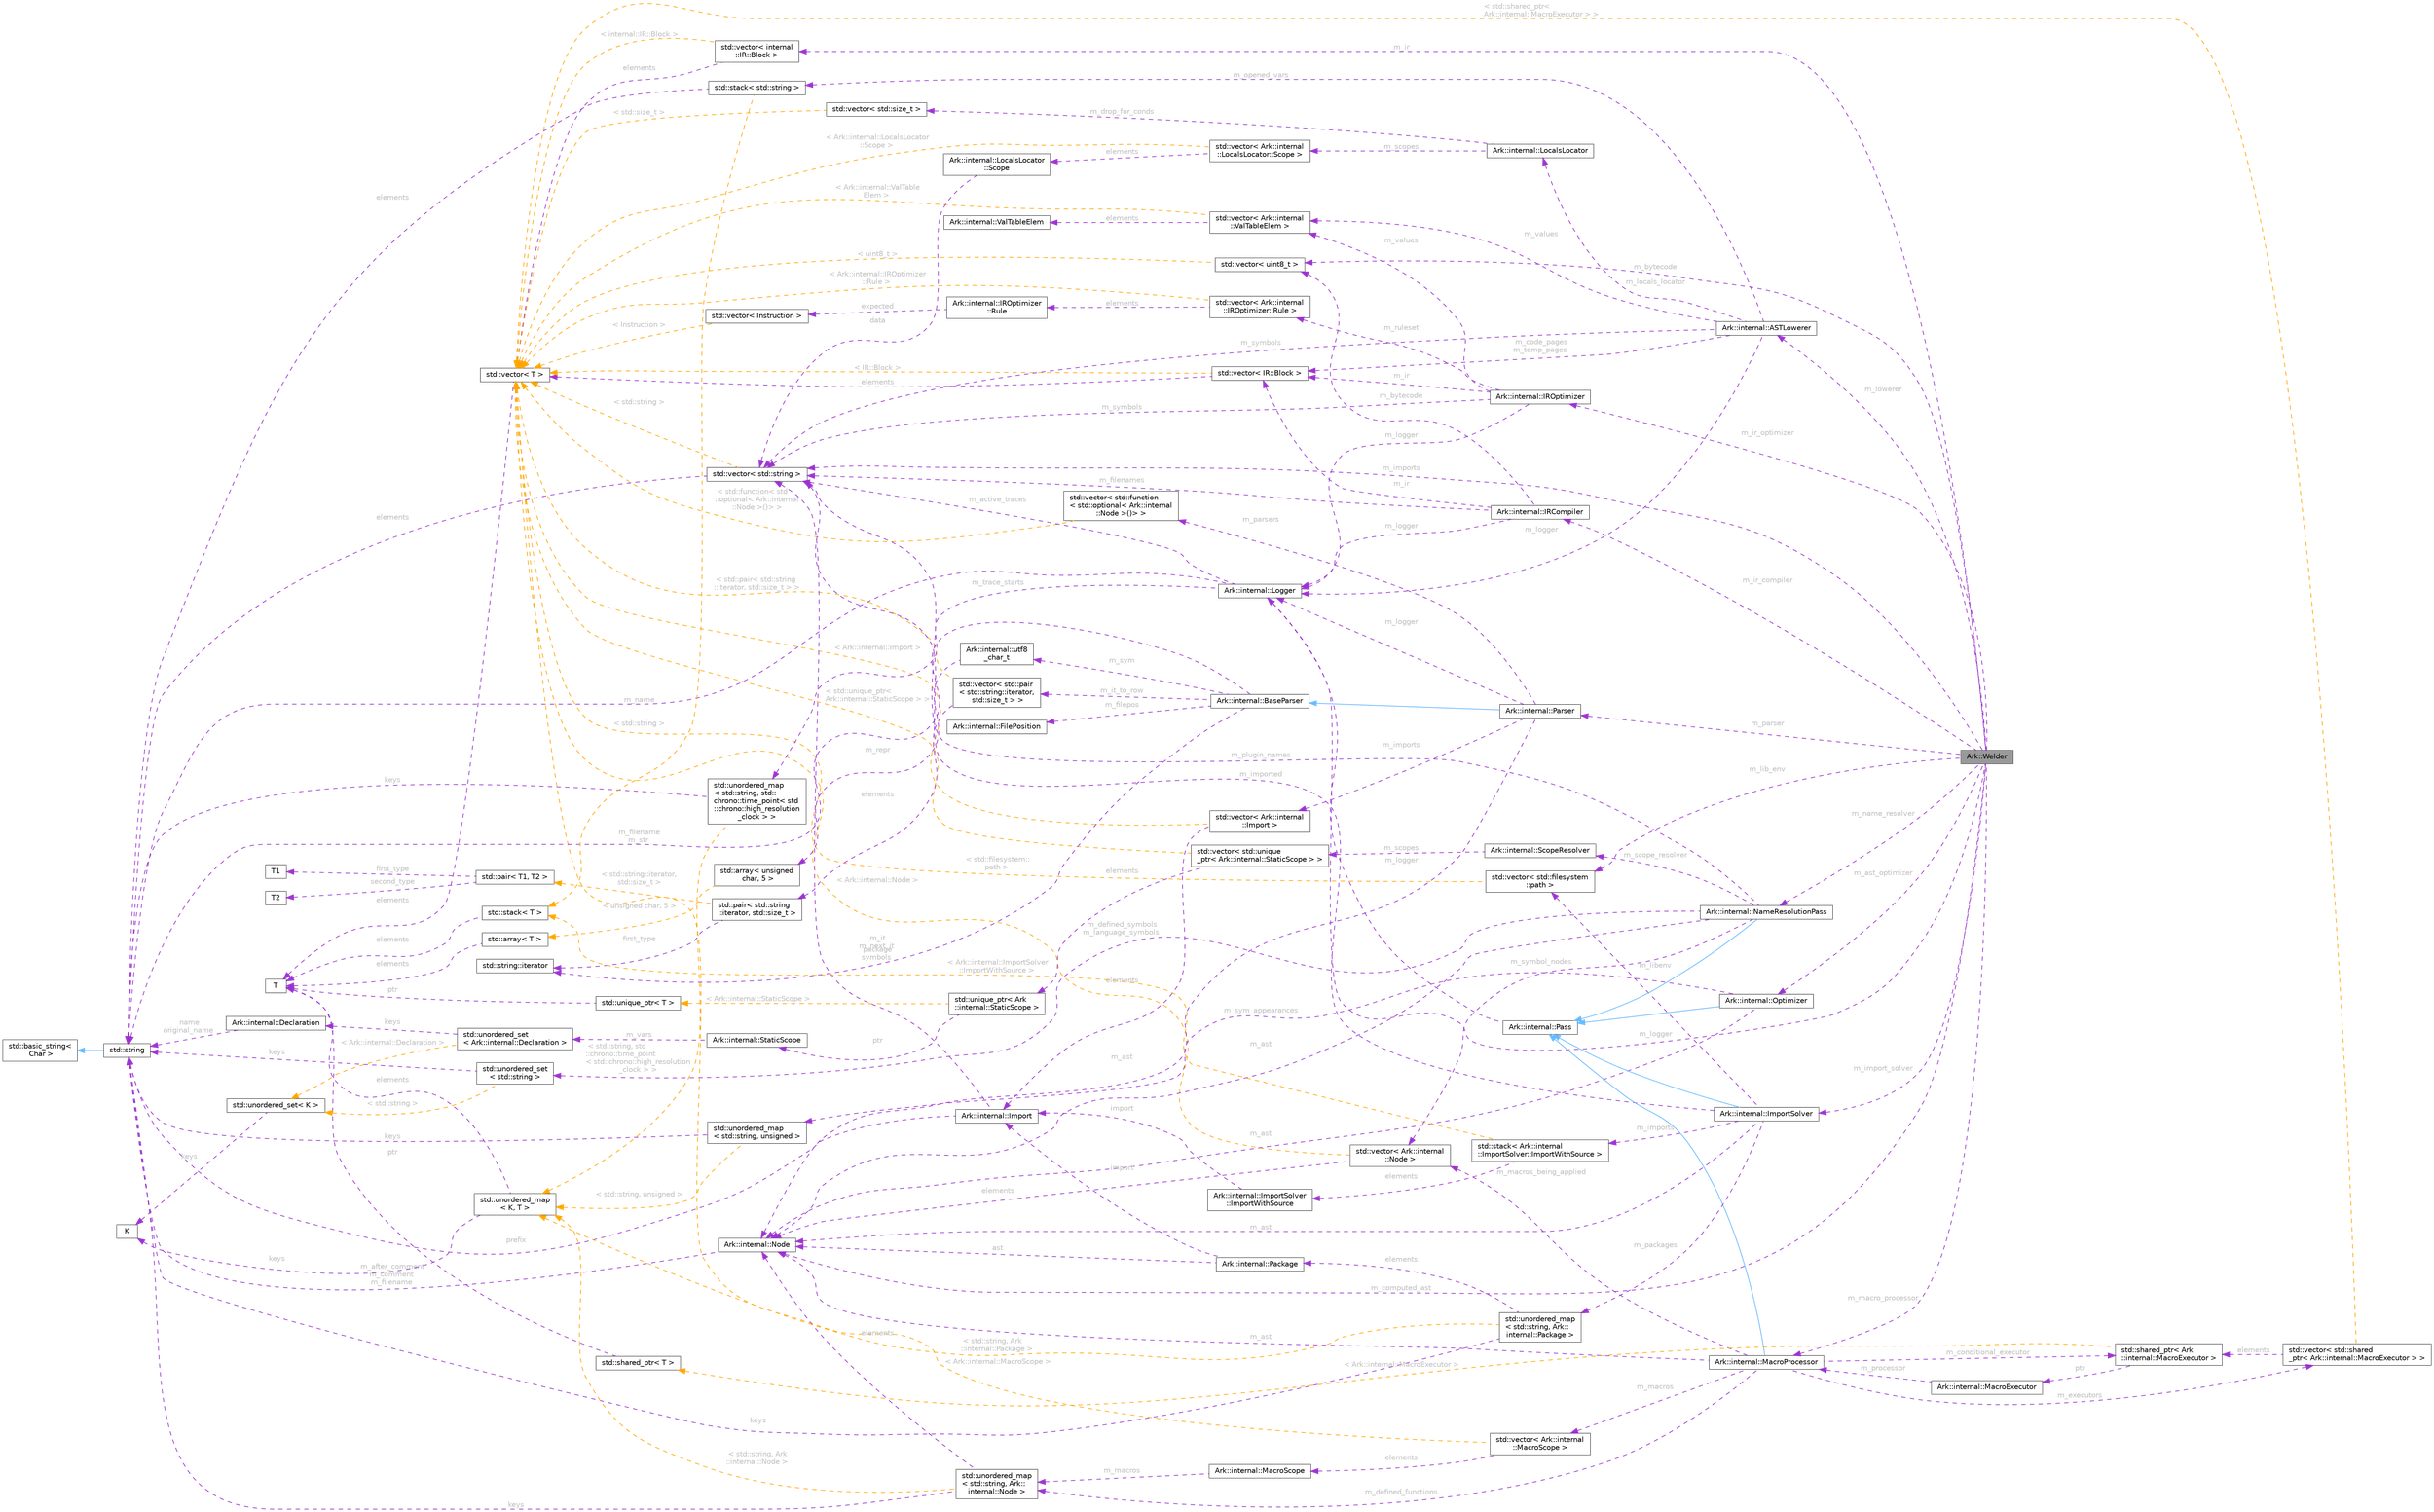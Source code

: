 digraph "Ark::Welder"
{
 // INTERACTIVE_SVG=YES
 // LATEX_PDF_SIZE
  bgcolor="transparent";
  edge [fontname=Helvetica,fontsize=10,labelfontname=Helvetica,labelfontsize=10];
  node [fontname=Helvetica,fontsize=10,shape=box,height=0.2,width=0.4];
  rankdir="LR";
  Node1 [id="Node000001",label="Ark::Welder",height=0.2,width=0.4,color="gray40", fillcolor="grey60", style="filled", fontcolor="black",tooltip="The welder joins all the compiler passes."];
  Node2 -> Node1 [id="edge1_Node000001_Node000002",dir="back",color="darkorchid3",style="dashed",tooltip=" ",label=" m_lib_env",fontcolor="grey" ];
  Node2 [id="Node000002",label="std::vector\< std::filesystem\l::path \>",height=0.2,width=0.4,color="gray40", fillcolor="white", style="filled",tooltip=" "];
  Node3 -> Node2 [id="edge2_Node000002_Node000003",dir="back",color="orange",style="dashed",tooltip=" ",label=" \< std::filesystem::\lpath \>",fontcolor="grey" ];
  Node3 [id="Node000003",label="std::vector\< T \>",height=0.2,width=0.4,color="gray40", fillcolor="white", style="filled",tooltip=" "];
  Node4 -> Node3 [id="edge3_Node000003_Node000004",dir="back",color="darkorchid3",style="dashed",tooltip=" ",label=" elements",fontcolor="grey" ];
  Node4 [id="Node000004",label="T",height=0.2,width=0.4,color="gray40", fillcolor="white", style="filled",tooltip=" "];
  Node5 -> Node1 [id="edge4_Node000001_Node000005",dir="back",color="darkorchid3",style="dashed",tooltip=" ",label=" m_imports",fontcolor="grey" ];
  Node5 [id="Node000005",label="std::vector\< std::string \>",height=0.2,width=0.4,color="gray40", fillcolor="white", style="filled",tooltip=" "];
  Node6 -> Node5 [id="edge5_Node000005_Node000006",dir="back",color="darkorchid3",style="dashed",tooltip=" ",label=" elements",fontcolor="grey" ];
  Node6 [id="Node000006",label="std::string",height=0.2,width=0.4,color="gray40", fillcolor="white", style="filled",tooltip=" "];
  Node7 -> Node6 [id="edge6_Node000006_Node000007",dir="back",color="steelblue1",style="solid",tooltip=" "];
  Node7 [id="Node000007",label="std::basic_string\<\l Char \>",height=0.2,width=0.4,color="gray40", fillcolor="white", style="filled",tooltip=" "];
  Node3 -> Node5 [id="edge7_Node000005_Node000003",dir="back",color="orange",style="dashed",tooltip=" ",label=" \< std::string \>",fontcolor="grey" ];
  Node8 -> Node1 [id="edge8_Node000001_Node000008",dir="back",color="darkorchid3",style="dashed",tooltip=" ",label=" m_ir",fontcolor="grey" ];
  Node8 [id="Node000008",label="std::vector\< internal\l::IR::Block \>",height=0.2,width=0.4,color="gray40", fillcolor="white", style="filled",tooltip=" "];
  Node3 -> Node8 [id="edge9_Node000008_Node000003",dir="back",color="darkorchid3",style="dashed",tooltip=" ",label=" elements",fontcolor="grey" ];
  Node3 -> Node8 [id="edge10_Node000008_Node000003",dir="back",color="orange",style="dashed",tooltip=" ",label=" \< internal::IR::Block \>",fontcolor="grey" ];
  Node9 -> Node1 [id="edge11_Node000001_Node000009",dir="back",color="darkorchid3",style="dashed",tooltip=" ",label=" m_bytecode",fontcolor="grey" ];
  Node9 [id="Node000009",label="std::vector\< uint8_t \>",height=0.2,width=0.4,color="gray40", fillcolor="white", style="filled",tooltip=" "];
  Node3 -> Node9 [id="edge12_Node000009_Node000003",dir="back",color="orange",style="dashed",tooltip=" ",label=" \< uint8_t \>",fontcolor="grey" ];
  Node10 -> Node1 [id="edge13_Node000001_Node000010",dir="back",color="darkorchid3",style="dashed",tooltip=" ",label=" m_computed_ast",fontcolor="grey" ];
  Node10 [id="Node000010",label="Ark::internal::Node",height=0.2,width=0.4,color="gray40", fillcolor="white", style="filled",URL="$dc/d9e/classArk_1_1internal_1_1Node.html",tooltip="A node of an Abstract Syntax Tree for ArkScript."];
  Node6 -> Node10 [id="edge14_Node000010_Node000006",dir="back",color="darkorchid3",style="dashed",tooltip=" ",label=" m_after_comment\nm_comment\nm_filename",fontcolor="grey" ];
  Node11 -> Node1 [id="edge15_Node000001_Node000011",dir="back",color="darkorchid3",style="dashed",tooltip=" ",label=" m_parser",fontcolor="grey" ];
  Node11 [id="Node000011",label="Ark::internal::Parser",height=0.2,width=0.4,color="gray40", fillcolor="white", style="filled",URL="$d9/d0c/classArk_1_1internal_1_1Parser.html",tooltip=" "];
  Node12 -> Node11 [id="edge16_Node000011_Node000012",dir="back",color="steelblue1",style="solid",tooltip=" "];
  Node12 [id="Node000012",label="Ark::internal::BaseParser",height=0.2,width=0.4,color="gray40", fillcolor="white", style="filled",URL="$d8/d00/classArk_1_1internal_1_1BaseParser.html",tooltip=" "];
  Node6 -> Node12 [id="edge17_Node000012_Node000006",dir="back",color="darkorchid3",style="dashed",tooltip=" ",label=" m_filename\nm_str",fontcolor="grey" ];
  Node13 -> Node12 [id="edge18_Node000012_Node000013",dir="back",color="darkorchid3",style="dashed",tooltip=" ",label=" m_it_to_row",fontcolor="grey" ];
  Node13 [id="Node000013",label="std::vector\< std::pair\l\< std::string::iterator,\l std::size_t \> \>",height=0.2,width=0.4,color="gray40", fillcolor="white", style="filled",tooltip=" "];
  Node14 -> Node13 [id="edge19_Node000013_Node000014",dir="back",color="darkorchid3",style="dashed",tooltip=" ",label=" elements",fontcolor="grey" ];
  Node14 [id="Node000014",label="std::pair\< std::string\l::iterator, std::size_t \>",height=0.2,width=0.4,color="gray40", fillcolor="white", style="filled",tooltip=" "];
  Node15 -> Node14 [id="edge20_Node000014_Node000015",dir="back",color="darkorchid3",style="dashed",tooltip=" ",label=" first_type",fontcolor="grey" ];
  Node15 [id="Node000015",label="std::string::iterator",height=0.2,width=0.4,color="gray40", fillcolor="white", style="filled",tooltip=" "];
  Node16 -> Node14 [id="edge21_Node000014_Node000016",dir="back",color="orange",style="dashed",tooltip=" ",label=" \< std::string::iterator,\l std::size_t \>",fontcolor="grey" ];
  Node16 [id="Node000016",label="std::pair\< T1, T2 \>",height=0.2,width=0.4,color="gray40", fillcolor="white", style="filled",tooltip=" "];
  Node17 -> Node16 [id="edge22_Node000016_Node000017",dir="back",color="darkorchid3",style="dashed",tooltip=" ",label=" first_type",fontcolor="grey" ];
  Node17 [id="Node000017",label="T1",height=0.2,width=0.4,color="gray40", fillcolor="white", style="filled",tooltip=" "];
  Node18 -> Node16 [id="edge23_Node000016_Node000018",dir="back",color="darkorchid3",style="dashed",tooltip=" ",label=" second_type",fontcolor="grey" ];
  Node18 [id="Node000018",label="T2",height=0.2,width=0.4,color="gray40", fillcolor="white", style="filled",tooltip=" "];
  Node3 -> Node13 [id="edge24_Node000013_Node000003",dir="back",color="orange",style="dashed",tooltip=" ",label=" \< std::pair\< std::string\l::iterator, std::size_t \> \>",fontcolor="grey" ];
  Node15 -> Node12 [id="edge25_Node000012_Node000015",dir="back",color="darkorchid3",style="dashed",tooltip=" ",label=" m_it\nm_next_it",fontcolor="grey" ];
  Node19 -> Node12 [id="edge26_Node000012_Node000019",dir="back",color="darkorchid3",style="dashed",tooltip=" ",label=" m_sym",fontcolor="grey" ];
  Node19 [id="Node000019",label="Ark::internal::utf8\l_char_t",height=0.2,width=0.4,color="gray40", fillcolor="white", style="filled",URL="$df/d83/classArk_1_1internal_1_1utf8__char__t.html",tooltip=" "];
  Node20 -> Node19 [id="edge27_Node000019_Node000020",dir="back",color="darkorchid3",style="dashed",tooltip=" ",label=" m_repr",fontcolor="grey" ];
  Node20 [id="Node000020",label="std::array\< unsigned\l char, 5 \>",height=0.2,width=0.4,color="gray40", fillcolor="white", style="filled",tooltip=" "];
  Node21 -> Node20 [id="edge28_Node000020_Node000021",dir="back",color="orange",style="dashed",tooltip=" ",label=" \< unsigned char, 5 \>",fontcolor="grey" ];
  Node21 [id="Node000021",label="std::array\< T \>",height=0.2,width=0.4,color="gray40", fillcolor="white", style="filled",tooltip=" "];
  Node4 -> Node21 [id="edge29_Node000021_Node000004",dir="back",color="darkorchid3",style="dashed",tooltip=" ",label=" elements",fontcolor="grey" ];
  Node22 -> Node12 [id="edge30_Node000012_Node000022",dir="back",color="darkorchid3",style="dashed",tooltip=" ",label=" m_filepos",fontcolor="grey" ];
  Node22 [id="Node000022",label="Ark::internal::FilePosition",height=0.2,width=0.4,color="gray40", fillcolor="white", style="filled",URL="$dd/d0e/structArk_1_1internal_1_1FilePosition.html",tooltip="Describe a position in a given file ; handled by the BaseParser."];
  Node23 -> Node11 [id="edge31_Node000011_Node000023",dir="back",color="darkorchid3",style="dashed",tooltip=" ",label=" m_logger",fontcolor="grey" ];
  Node23 [id="Node000023",label="Ark::internal::Logger",height=0.2,width=0.4,color="gray40", fillcolor="white", style="filled",URL="$d6/d2f/classArk_1_1internal_1_1Logger.html",tooltip=" "];
  Node6 -> Node23 [id="edge32_Node000023_Node000006",dir="back",color="darkorchid3",style="dashed",tooltip=" ",label=" m_name",fontcolor="grey" ];
  Node24 -> Node23 [id="edge33_Node000023_Node000024",dir="back",color="darkorchid3",style="dashed",tooltip=" ",label=" m_trace_starts",fontcolor="grey" ];
  Node24 [id="Node000024",label="std::unordered_map\l\< std::string, std::\lchrono::time_point\< std\l::chrono::high_resolution\l_clock \> \>",height=0.2,width=0.4,color="gray40", fillcolor="white", style="filled",tooltip=" "];
  Node6 -> Node24 [id="edge34_Node000024_Node000006",dir="back",color="darkorchid3",style="dashed",tooltip=" ",label=" keys",fontcolor="grey" ];
  Node25 -> Node24 [id="edge35_Node000024_Node000025",dir="back",color="orange",style="dashed",tooltip=" ",label=" \< std::string, std\l::chrono::time_point\l\< std::chrono::high_resolution\l_clock \> \>",fontcolor="grey" ];
  Node25 [id="Node000025",label="std::unordered_map\l\< K, T \>",height=0.2,width=0.4,color="gray40", fillcolor="white", style="filled",tooltip=" "];
  Node26 -> Node25 [id="edge36_Node000025_Node000026",dir="back",color="darkorchid3",style="dashed",tooltip=" ",label=" keys",fontcolor="grey" ];
  Node26 [id="Node000026",label="K",height=0.2,width=0.4,color="gray40", fillcolor="white", style="filled",tooltip=" "];
  Node4 -> Node25 [id="edge37_Node000025_Node000004",dir="back",color="darkorchid3",style="dashed",tooltip=" ",label=" elements",fontcolor="grey" ];
  Node5 -> Node23 [id="edge38_Node000023_Node000005",dir="back",color="darkorchid3",style="dashed",tooltip=" ",label=" m_active_traces",fontcolor="grey" ];
  Node10 -> Node11 [id="edge39_Node000011_Node000010",dir="back",color="darkorchid3",style="dashed",tooltip=" ",label=" m_ast",fontcolor="grey" ];
  Node27 -> Node11 [id="edge40_Node000011_Node000027",dir="back",color="darkorchid3",style="dashed",tooltip=" ",label=" m_imports",fontcolor="grey" ];
  Node27 [id="Node000027",label="std::vector\< Ark::internal\l::Import \>",height=0.2,width=0.4,color="gray40", fillcolor="white", style="filled",tooltip=" "];
  Node28 -> Node27 [id="edge41_Node000027_Node000028",dir="back",color="darkorchid3",style="dashed",tooltip=" ",label=" elements",fontcolor="grey" ];
  Node28 [id="Node000028",label="Ark::internal::Import",height=0.2,width=0.4,color="gray40", fillcolor="white", style="filled",URL="$da/d03/structArk_1_1internal_1_1Import.html",tooltip=" "];
  Node6 -> Node28 [id="edge42_Node000028_Node000006",dir="back",color="darkorchid3",style="dashed",tooltip=" ",label=" prefix",fontcolor="grey" ];
  Node5 -> Node28 [id="edge43_Node000028_Node000005",dir="back",color="darkorchid3",style="dashed",tooltip=" ",label=" package\nsymbols",fontcolor="grey" ];
  Node3 -> Node27 [id="edge44_Node000027_Node000003",dir="back",color="orange",style="dashed",tooltip=" ",label=" \< Ark::internal::Import \>",fontcolor="grey" ];
  Node29 -> Node11 [id="edge45_Node000011_Node000029",dir="back",color="darkorchid3",style="dashed",tooltip=" ",label=" m_parsers",fontcolor="grey" ];
  Node29 [id="Node000029",label="std::vector\< std::function\l\< std::optional\< Ark::internal\l::Node \>()\> \>",height=0.2,width=0.4,color="gray40", fillcolor="white", style="filled",tooltip=" "];
  Node3 -> Node29 [id="edge46_Node000029_Node000003",dir="back",color="orange",style="dashed",tooltip=" ",label=" \< std::function\< std\l::optional\< Ark::internal\l::Node \>()\> \>",fontcolor="grey" ];
  Node30 -> Node1 [id="edge47_Node000001_Node000030",dir="back",color="darkorchid3",style="dashed",tooltip=" ",label=" m_import_solver",fontcolor="grey" ];
  Node30 [id="Node000030",label="Ark::internal::ImportSolver",height=0.2,width=0.4,color="gray40", fillcolor="white", style="filled",URL="$d2/d90/classArk_1_1internal_1_1ImportSolver.html",tooltip=" "];
  Node31 -> Node30 [id="edge48_Node000030_Node000031",dir="back",color="steelblue1",style="solid",tooltip=" "];
  Node31 [id="Node000031",label="Ark::internal::Pass",height=0.2,width=0.4,color="gray40", fillcolor="white", style="filled",URL="$da/d7b/classArk_1_1internal_1_1Pass.html",tooltip="An interface to describe compiler passes."];
  Node23 -> Node31 [id="edge49_Node000031_Node000023",dir="back",color="darkorchid3",style="dashed",tooltip=" ",label=" m_logger",fontcolor="grey" ];
  Node2 -> Node30 [id="edge50_Node000030_Node000002",dir="back",color="darkorchid3",style="dashed",tooltip=" ",label=" m_libenv",fontcolor="grey" ];
  Node10 -> Node30 [id="edge51_Node000030_Node000010",dir="back",color="darkorchid3",style="dashed",tooltip=" ",label=" m_ast",fontcolor="grey" ];
  Node32 -> Node30 [id="edge52_Node000030_Node000032",dir="back",color="darkorchid3",style="dashed",tooltip=" ",label=" m_imports",fontcolor="grey" ];
  Node32 [id="Node000032",label="std::stack\< Ark::internal\l::ImportSolver::ImportWithSource \>",height=0.2,width=0.4,color="gray40", fillcolor="white", style="filled",tooltip=" "];
  Node33 -> Node32 [id="edge53_Node000032_Node000033",dir="back",color="darkorchid3",style="dashed",tooltip=" ",label=" elements",fontcolor="grey" ];
  Node33 [id="Node000033",label="Ark::internal::ImportSolver\l::ImportWithSource",height=0.2,width=0.4,color="gray40", fillcolor="white", style="filled",URL="$d8/dbc/structArk_1_1internal_1_1ImportSolver_1_1ImportWithSource.html",tooltip=" "];
  Node28 -> Node33 [id="edge54_Node000033_Node000028",dir="back",color="darkorchid3",style="dashed",tooltip=" ",label=" import",fontcolor="grey" ];
  Node34 -> Node32 [id="edge55_Node000032_Node000034",dir="back",color="orange",style="dashed",tooltip=" ",label=" \< Ark::internal::ImportSolver\l::ImportWithSource \>",fontcolor="grey" ];
  Node34 [id="Node000034",label="std::stack\< T \>",height=0.2,width=0.4,color="gray40", fillcolor="white", style="filled",tooltip=" "];
  Node4 -> Node34 [id="edge56_Node000034_Node000004",dir="back",color="darkorchid3",style="dashed",tooltip=" ",label=" elements",fontcolor="grey" ];
  Node35 -> Node30 [id="edge57_Node000030_Node000035",dir="back",color="darkorchid3",style="dashed",tooltip=" ",label=" m_packages",fontcolor="grey" ];
  Node35 [id="Node000035",label="std::unordered_map\l\< std::string, Ark::\linternal::Package \>",height=0.2,width=0.4,color="gray40", fillcolor="white", style="filled",tooltip=" "];
  Node6 -> Node35 [id="edge58_Node000035_Node000006",dir="back",color="darkorchid3",style="dashed",tooltip=" ",label=" keys",fontcolor="grey" ];
  Node36 -> Node35 [id="edge59_Node000035_Node000036",dir="back",color="darkorchid3",style="dashed",tooltip=" ",label=" elements",fontcolor="grey" ];
  Node36 [id="Node000036",label="Ark::internal::Package",height=0.2,width=0.4,color="gray40", fillcolor="white", style="filled",URL="$dd/d76/structArk_1_1internal_1_1Package.html",tooltip=" "];
  Node10 -> Node36 [id="edge60_Node000036_Node000010",dir="back",color="darkorchid3",style="dashed",tooltip=" ",label=" ast",fontcolor="grey" ];
  Node28 -> Node36 [id="edge61_Node000036_Node000028",dir="back",color="darkorchid3",style="dashed",tooltip=" ",label=" import",fontcolor="grey" ];
  Node25 -> Node35 [id="edge62_Node000035_Node000025",dir="back",color="orange",style="dashed",tooltip=" ",label=" \< std::string, Ark\l::internal::Package \>",fontcolor="grey" ];
  Node5 -> Node30 [id="edge63_Node000030_Node000005",dir="back",color="darkorchid3",style="dashed",tooltip=" ",label=" m_imported",fontcolor="grey" ];
  Node37 -> Node1 [id="edge64_Node000001_Node000037",dir="back",color="darkorchid3",style="dashed",tooltip=" ",label=" m_macro_processor",fontcolor="grey" ];
  Node37 [id="Node000037",label="Ark::internal::MacroProcessor",height=0.2,width=0.4,color="gray40", fillcolor="white", style="filled",URL="$d5/db5/classArk_1_1internal_1_1MacroProcessor.html",tooltip="The class handling the macros definitions and calls, given an AST."];
  Node31 -> Node37 [id="edge65_Node000037_Node000031",dir="back",color="steelblue1",style="solid",tooltip=" "];
  Node10 -> Node37 [id="edge66_Node000037_Node000010",dir="back",color="darkorchid3",style="dashed",tooltip=" ",label=" m_ast",fontcolor="grey" ];
  Node38 -> Node37 [id="edge67_Node000037_Node000038",dir="back",color="darkorchid3",style="dashed",tooltip=" ",label=" m_macros",fontcolor="grey" ];
  Node38 [id="Node000038",label="std::vector\< Ark::internal\l::MacroScope \>",height=0.2,width=0.4,color="gray40", fillcolor="white", style="filled",tooltip=" "];
  Node39 -> Node38 [id="edge68_Node000038_Node000039",dir="back",color="darkorchid3",style="dashed",tooltip=" ",label=" elements",fontcolor="grey" ];
  Node39 [id="Node000039",label="Ark::internal::MacroScope",height=0.2,width=0.4,color="gray40", fillcolor="white", style="filled",URL="$d6/d42/classArk_1_1internal_1_1MacroScope.html",tooltip=" "];
  Node40 -> Node39 [id="edge69_Node000039_Node000040",dir="back",color="darkorchid3",style="dashed",tooltip=" ",label=" m_macros",fontcolor="grey" ];
  Node40 [id="Node000040",label="std::unordered_map\l\< std::string, Ark::\linternal::Node \>",height=0.2,width=0.4,color="gray40", fillcolor="white", style="filled",tooltip=" "];
  Node6 -> Node40 [id="edge70_Node000040_Node000006",dir="back",color="darkorchid3",style="dashed",tooltip=" ",label=" keys",fontcolor="grey" ];
  Node10 -> Node40 [id="edge71_Node000040_Node000010",dir="back",color="darkorchid3",style="dashed",tooltip=" ",label=" elements",fontcolor="grey" ];
  Node25 -> Node40 [id="edge72_Node000040_Node000025",dir="back",color="orange",style="dashed",tooltip=" ",label=" \< std::string, Ark\l::internal::Node \>",fontcolor="grey" ];
  Node3 -> Node38 [id="edge73_Node000038_Node000003",dir="back",color="orange",style="dashed",tooltip=" ",label=" \< Ark::internal::MacroScope \>",fontcolor="grey" ];
  Node41 -> Node37 [id="edge74_Node000037_Node000041",dir="back",color="darkorchid3",style="dashed",tooltip=" ",label=" m_macros_being_applied",fontcolor="grey" ];
  Node41 [id="Node000041",label="std::vector\< Ark::internal\l::Node \>",height=0.2,width=0.4,color="gray40", fillcolor="white", style="filled",tooltip=" "];
  Node10 -> Node41 [id="edge75_Node000041_Node000010",dir="back",color="darkorchid3",style="dashed",tooltip=" ",label=" elements",fontcolor="grey" ];
  Node3 -> Node41 [id="edge76_Node000041_Node000003",dir="back",color="orange",style="dashed",tooltip=" ",label=" \< Ark::internal::Node \>",fontcolor="grey" ];
  Node42 -> Node37 [id="edge77_Node000037_Node000042",dir="back",color="darkorchid3",style="dashed",tooltip=" ",label=" m_conditional_executor",fontcolor="grey" ];
  Node42 [id="Node000042",label="std::shared_ptr\< Ark\l::internal::MacroExecutor \>",height=0.2,width=0.4,color="gray40", fillcolor="white", style="filled",tooltip=" "];
  Node43 -> Node42 [id="edge78_Node000042_Node000043",dir="back",color="darkorchid3",style="dashed",tooltip=" ",label=" ptr",fontcolor="grey" ];
  Node43 [id="Node000043",label="Ark::internal::MacroExecutor",height=0.2,width=0.4,color="gray40", fillcolor="white", style="filled",URL="$d5/d8f/classArk_1_1internal_1_1MacroExecutor.html",tooltip="A class that applies macros in a Node."];
  Node37 -> Node43 [id="edge79_Node000043_Node000037",dir="back",color="darkorchid3",style="dashed",tooltip=" ",label=" m_processor",fontcolor="grey" ];
  Node44 -> Node42 [id="edge80_Node000042_Node000044",dir="back",color="orange",style="dashed",tooltip=" ",label=" \< Ark::internal::MacroExecutor \>",fontcolor="grey" ];
  Node44 [id="Node000044",label="std::shared_ptr\< T \>",height=0.2,width=0.4,color="gray40", fillcolor="white", style="filled",tooltip=" "];
  Node4 -> Node44 [id="edge81_Node000044_Node000004",dir="back",color="darkorchid3",style="dashed",tooltip=" ",label=" ptr",fontcolor="grey" ];
  Node45 -> Node37 [id="edge82_Node000037_Node000045",dir="back",color="darkorchid3",style="dashed",tooltip=" ",label=" m_executors",fontcolor="grey" ];
  Node45 [id="Node000045",label="std::vector\< std::shared\l_ptr\< Ark::internal::MacroExecutor \> \>",height=0.2,width=0.4,color="gray40", fillcolor="white", style="filled",tooltip=" "];
  Node42 -> Node45 [id="edge83_Node000045_Node000042",dir="back",color="darkorchid3",style="dashed",tooltip=" ",label=" elements",fontcolor="grey" ];
  Node3 -> Node45 [id="edge84_Node000045_Node000003",dir="back",color="orange",style="dashed",tooltip=" ",label=" \< std::shared_ptr\<\l Ark::internal::MacroExecutor \> \>",fontcolor="grey" ];
  Node40 -> Node37 [id="edge85_Node000037_Node000040",dir="back",color="darkorchid3",style="dashed",tooltip=" ",label=" m_defined_functions",fontcolor="grey" ];
  Node46 -> Node1 [id="edge86_Node000001_Node000046",dir="back",color="darkorchid3",style="dashed",tooltip=" ",label=" m_ast_optimizer",fontcolor="grey" ];
  Node46 [id="Node000046",label="Ark::internal::Optimizer",height=0.2,width=0.4,color="gray40", fillcolor="white", style="filled",URL="$d7/da8/classArk_1_1internal_1_1Optimizer.html",tooltip="The ArkScript AST optimizer."];
  Node31 -> Node46 [id="edge87_Node000046_Node000031",dir="back",color="steelblue1",style="solid",tooltip=" "];
  Node10 -> Node46 [id="edge88_Node000046_Node000010",dir="back",color="darkorchid3",style="dashed",tooltip=" ",label=" m_ast",fontcolor="grey" ];
  Node47 -> Node46 [id="edge89_Node000046_Node000047",dir="back",color="darkorchid3",style="dashed",tooltip=" ",label=" m_sym_appearances",fontcolor="grey" ];
  Node47 [id="Node000047",label="std::unordered_map\l\< std::string, unsigned \>",height=0.2,width=0.4,color="gray40", fillcolor="white", style="filled",tooltip=" "];
  Node6 -> Node47 [id="edge90_Node000047_Node000006",dir="back",color="darkorchid3",style="dashed",tooltip=" ",label=" keys",fontcolor="grey" ];
  Node25 -> Node47 [id="edge91_Node000047_Node000025",dir="back",color="orange",style="dashed",tooltip=" ",label=" \< std::string, unsigned \>",fontcolor="grey" ];
  Node48 -> Node1 [id="edge92_Node000001_Node000048",dir="back",color="darkorchid3",style="dashed",tooltip=" ",label=" m_name_resolver",fontcolor="grey" ];
  Node48 [id="Node000048",label="Ark::internal::NameResolutionPass",height=0.2,width=0.4,color="gray40", fillcolor="white", style="filled",URL="$d7/db8/classArk_1_1internal_1_1NameResolutionPass.html",tooltip=" "];
  Node31 -> Node48 [id="edge93_Node000048_Node000031",dir="back",color="steelblue1",style="solid",tooltip=" "];
  Node10 -> Node48 [id="edge94_Node000048_Node000010",dir="back",color="darkorchid3",style="dashed",tooltip=" ",label=" m_ast",fontcolor="grey" ];
  Node49 -> Node48 [id="edge95_Node000048_Node000049",dir="back",color="darkorchid3",style="dashed",tooltip=" ",label=" m_defined_symbols\nm_language_symbols",fontcolor="grey" ];
  Node49 [id="Node000049",label="std::unordered_set\l\< std::string \>",height=0.2,width=0.4,color="gray40", fillcolor="white", style="filled",tooltip=" "];
  Node6 -> Node49 [id="edge96_Node000049_Node000006",dir="back",color="darkorchid3",style="dashed",tooltip=" ",label=" keys",fontcolor="grey" ];
  Node50 -> Node49 [id="edge97_Node000049_Node000050",dir="back",color="orange",style="dashed",tooltip=" ",label=" \< std::string \>",fontcolor="grey" ];
  Node50 [id="Node000050",label="std::unordered_set\< K \>",height=0.2,width=0.4,color="gray40", fillcolor="white", style="filled",tooltip=" "];
  Node26 -> Node50 [id="edge98_Node000050_Node000026",dir="back",color="darkorchid3",style="dashed",tooltip=" ",label=" keys",fontcolor="grey" ];
  Node41 -> Node48 [id="edge99_Node000048_Node000041",dir="back",color="darkorchid3",style="dashed",tooltip=" ",label=" m_symbol_nodes",fontcolor="grey" ];
  Node5 -> Node48 [id="edge100_Node000048_Node000005",dir="back",color="darkorchid3",style="dashed",tooltip=" ",label=" m_plugin_names",fontcolor="grey" ];
  Node51 -> Node48 [id="edge101_Node000048_Node000051",dir="back",color="darkorchid3",style="dashed",tooltip=" ",label=" m_scope_resolver",fontcolor="grey" ];
  Node51 [id="Node000051",label="Ark::internal::ScopeResolver",height=0.2,width=0.4,color="gray40", fillcolor="white", style="filled",URL="$dd/d92/classArk_1_1internal_1_1ScopeResolver.html",tooltip=" "];
  Node52 -> Node51 [id="edge102_Node000051_Node000052",dir="back",color="darkorchid3",style="dashed",tooltip=" ",label=" m_scopes",fontcolor="grey" ];
  Node52 [id="Node000052",label="std::vector\< std::unique\l_ptr\< Ark::internal::StaticScope \> \>",height=0.2,width=0.4,color="gray40", fillcolor="white", style="filled",tooltip=" "];
  Node53 -> Node52 [id="edge103_Node000052_Node000053",dir="back",color="darkorchid3",style="dashed",tooltip=" ",label=" elements",fontcolor="grey" ];
  Node53 [id="Node000053",label="std::unique_ptr\< Ark\l::internal::StaticScope \>",height=0.2,width=0.4,color="gray40", fillcolor="white", style="filled",tooltip=" "];
  Node54 -> Node53 [id="edge104_Node000053_Node000054",dir="back",color="darkorchid3",style="dashed",tooltip=" ",label=" ptr",fontcolor="grey" ];
  Node54 [id="Node000054",label="Ark::internal::StaticScope",height=0.2,width=0.4,color="gray40", fillcolor="white", style="filled",URL="$d3/d8e/classArk_1_1internal_1_1StaticScope.html",tooltip=" "];
  Node55 -> Node54 [id="edge105_Node000054_Node000055",dir="back",color="darkorchid3",style="dashed",tooltip=" ",label=" m_vars",fontcolor="grey" ];
  Node55 [id="Node000055",label="std::unordered_set\l\< Ark::internal::Declaration \>",height=0.2,width=0.4,color="gray40", fillcolor="white", style="filled",tooltip=" "];
  Node56 -> Node55 [id="edge106_Node000055_Node000056",dir="back",color="darkorchid3",style="dashed",tooltip=" ",label=" keys",fontcolor="grey" ];
  Node56 [id="Node000056",label="Ark::internal::Declaration",height=0.2,width=0.4,color="gray40", fillcolor="white", style="filled",URL="$d1/dcf/structArk_1_1internal_1_1Declaration.html",tooltip=" "];
  Node6 -> Node56 [id="edge107_Node000056_Node000006",dir="back",color="darkorchid3",style="dashed",tooltip=" ",label=" name\noriginal_name",fontcolor="grey" ];
  Node50 -> Node55 [id="edge108_Node000055_Node000050",dir="back",color="orange",style="dashed",tooltip=" ",label=" \< Ark::internal::Declaration \>",fontcolor="grey" ];
  Node57 -> Node53 [id="edge109_Node000053_Node000057",dir="back",color="orange",style="dashed",tooltip=" ",label=" \< Ark::internal::StaticScope \>",fontcolor="grey" ];
  Node57 [id="Node000057",label="std::unique_ptr\< T \>",height=0.2,width=0.4,color="gray40", fillcolor="white", style="filled",tooltip=" "];
  Node4 -> Node57 [id="edge110_Node000057_Node000004",dir="back",color="darkorchid3",style="dashed",tooltip=" ",label=" ptr",fontcolor="grey" ];
  Node3 -> Node52 [id="edge111_Node000052_Node000003",dir="back",color="orange",style="dashed",tooltip=" ",label=" \< std::unique_ptr\<\l Ark::internal::StaticScope \> \>",fontcolor="grey" ];
  Node23 -> Node1 [id="edge112_Node000001_Node000023",dir="back",color="darkorchid3",style="dashed",tooltip=" ",label=" m_logger",fontcolor="grey" ];
  Node58 -> Node1 [id="edge113_Node000001_Node000058",dir="back",color="darkorchid3",style="dashed",tooltip=" ",label=" m_lowerer",fontcolor="grey" ];
  Node58 [id="Node000058",label="Ark::internal::ASTLowerer",height=0.2,width=0.4,color="gray40", fillcolor="white", style="filled",URL="$d3/d57/classArk_1_1internal_1_1ASTLowerer.html",tooltip="The ArkScript AST to IR compiler."];
  Node59 -> Node58 [id="edge114_Node000058_Node000059",dir="back",color="darkorchid3",style="dashed",tooltip=" ",label=" m_locals_locator",fontcolor="grey" ];
  Node59 [id="Node000059",label="Ark::internal::LocalsLocator",height=0.2,width=0.4,color="gray40", fillcolor="white", style="filled",URL="$de/d21/classArk_1_1internal_1_1LocalsLocator.html",tooltip=" "];
  Node60 -> Node59 [id="edge115_Node000059_Node000060",dir="back",color="darkorchid3",style="dashed",tooltip=" ",label=" m_scopes",fontcolor="grey" ];
  Node60 [id="Node000060",label="std::vector\< Ark::internal\l::LocalsLocator::Scope \>",height=0.2,width=0.4,color="gray40", fillcolor="white", style="filled",tooltip=" "];
  Node61 -> Node60 [id="edge116_Node000060_Node000061",dir="back",color="darkorchid3",style="dashed",tooltip=" ",label=" elements",fontcolor="grey" ];
  Node61 [id="Node000061",label="Ark::internal::LocalsLocator\l::Scope",height=0.2,width=0.4,color="gray40", fillcolor="white", style="filled",URL="$da/dde/structArk_1_1internal_1_1LocalsLocator_1_1Scope.html",tooltip=" "];
  Node5 -> Node61 [id="edge117_Node000061_Node000005",dir="back",color="darkorchid3",style="dashed",tooltip=" ",label=" data",fontcolor="grey" ];
  Node3 -> Node60 [id="edge118_Node000060_Node000003",dir="back",color="orange",style="dashed",tooltip=" ",label=" \< Ark::internal::LocalsLocator\l::Scope \>",fontcolor="grey" ];
  Node62 -> Node59 [id="edge119_Node000059_Node000062",dir="back",color="darkorchid3",style="dashed",tooltip=" ",label=" m_drop_for_conds",fontcolor="grey" ];
  Node62 [id="Node000062",label="std::vector\< std::size_t \>",height=0.2,width=0.4,color="gray40", fillcolor="white", style="filled",tooltip=" "];
  Node3 -> Node62 [id="edge120_Node000062_Node000003",dir="back",color="orange",style="dashed",tooltip=" ",label=" \< std::size_t \>",fontcolor="grey" ];
  Node5 -> Node58 [id="edge121_Node000058_Node000005",dir="back",color="darkorchid3",style="dashed",tooltip=" ",label=" m_symbols",fontcolor="grey" ];
  Node63 -> Node58 [id="edge122_Node000058_Node000063",dir="back",color="darkorchid3",style="dashed",tooltip=" ",label=" m_values",fontcolor="grey" ];
  Node63 [id="Node000063",label="std::vector\< Ark::internal\l::ValTableElem \>",height=0.2,width=0.4,color="gray40", fillcolor="white", style="filled",tooltip=" "];
  Node64 -> Node63 [id="edge123_Node000063_Node000064",dir="back",color="darkorchid3",style="dashed",tooltip=" ",label=" elements",fontcolor="grey" ];
  Node64 [id="Node000064",label="Ark::internal::ValTableElem",height=0.2,width=0.4,color="gray40", fillcolor="white", style="filled",URL="$d8/dc4/structArk_1_1internal_1_1ValTableElem.html",tooltip="A Compiler Value class helper to handle multiple types."];
  Node3 -> Node63 [id="edge124_Node000063_Node000003",dir="back",color="orange",style="dashed",tooltip=" ",label=" \< Ark::internal::ValTable\lElem \>",fontcolor="grey" ];
  Node65 -> Node58 [id="edge125_Node000058_Node000065",dir="back",color="darkorchid3",style="dashed",tooltip=" ",label=" m_code_pages\nm_temp_pages",fontcolor="grey" ];
  Node65 [id="Node000065",label="std::vector\< IR::Block \>",height=0.2,width=0.4,color="gray40", fillcolor="white", style="filled",tooltip=" "];
  Node3 -> Node65 [id="edge126_Node000065_Node000003",dir="back",color="darkorchid3",style="dashed",tooltip=" ",label=" elements",fontcolor="grey" ];
  Node3 -> Node65 [id="edge127_Node000065_Node000003",dir="back",color="orange",style="dashed",tooltip=" ",label=" \< IR::Block \>",fontcolor="grey" ];
  Node66 -> Node58 [id="edge128_Node000058_Node000066",dir="back",color="darkorchid3",style="dashed",tooltip=" ",label=" m_opened_vars",fontcolor="grey" ];
  Node66 [id="Node000066",label="std::stack\< std::string \>",height=0.2,width=0.4,color="gray40", fillcolor="white", style="filled",tooltip=" "];
  Node6 -> Node66 [id="edge129_Node000066_Node000006",dir="back",color="darkorchid3",style="dashed",tooltip=" ",label=" elements",fontcolor="grey" ];
  Node34 -> Node66 [id="edge130_Node000066_Node000034",dir="back",color="orange",style="dashed",tooltip=" ",label=" \< std::string \>",fontcolor="grey" ];
  Node23 -> Node58 [id="edge131_Node000058_Node000023",dir="back",color="darkorchid3",style="dashed",tooltip=" ",label=" m_logger",fontcolor="grey" ];
  Node67 -> Node1 [id="edge132_Node000001_Node000067",dir="back",color="darkorchid3",style="dashed",tooltip=" ",label=" m_ir_optimizer",fontcolor="grey" ];
  Node67 [id="Node000067",label="Ark::internal::IROptimizer",height=0.2,width=0.4,color="gray40", fillcolor="white", style="filled",URL="$da/d85/classArk_1_1internal_1_1IROptimizer.html",tooltip=" "];
  Node68 -> Node67 [id="edge133_Node000067_Node000068",dir="back",color="darkorchid3",style="dashed",tooltip=" ",label=" m_ruleset",fontcolor="grey" ];
  Node68 [id="Node000068",label="std::vector\< Ark::internal\l::IROptimizer::Rule \>",height=0.2,width=0.4,color="gray40", fillcolor="white", style="filled",tooltip=" "];
  Node69 -> Node68 [id="edge134_Node000068_Node000069",dir="back",color="darkorchid3",style="dashed",tooltip=" ",label=" elements",fontcolor="grey" ];
  Node69 [id="Node000069",label="Ark::internal::IROptimizer\l::Rule",height=0.2,width=0.4,color="gray40", fillcolor="white", style="filled",URL="$da/d1e/structArk_1_1internal_1_1IROptimizer_1_1Rule.html",tooltip=" "];
  Node70 -> Node69 [id="edge135_Node000069_Node000070",dir="back",color="darkorchid3",style="dashed",tooltip=" ",label=" expected",fontcolor="grey" ];
  Node70 [id="Node000070",label="std::vector\< Instruction \>",height=0.2,width=0.4,color="gray40", fillcolor="white", style="filled",tooltip=" "];
  Node3 -> Node70 [id="edge136_Node000070_Node000003",dir="back",color="orange",style="dashed",tooltip=" ",label=" \< Instruction \>",fontcolor="grey" ];
  Node3 -> Node68 [id="edge137_Node000068_Node000003",dir="back",color="orange",style="dashed",tooltip=" ",label=" \< Ark::internal::IROptimizer\l::Rule \>",fontcolor="grey" ];
  Node23 -> Node67 [id="edge138_Node000067_Node000023",dir="back",color="darkorchid3",style="dashed",tooltip=" ",label=" m_logger",fontcolor="grey" ];
  Node65 -> Node67 [id="edge139_Node000067_Node000065",dir="back",color="darkorchid3",style="dashed",tooltip=" ",label=" m_ir",fontcolor="grey" ];
  Node5 -> Node67 [id="edge140_Node000067_Node000005",dir="back",color="darkorchid3",style="dashed",tooltip=" ",label=" m_symbols",fontcolor="grey" ];
  Node63 -> Node67 [id="edge141_Node000067_Node000063",dir="back",color="darkorchid3",style="dashed",tooltip=" ",label=" m_values",fontcolor="grey" ];
  Node71 -> Node1 [id="edge142_Node000001_Node000071",dir="back",color="darkorchid3",style="dashed",tooltip=" ",label=" m_ir_compiler",fontcolor="grey" ];
  Node71 [id="Node000071",label="Ark::internal::IRCompiler",height=0.2,width=0.4,color="gray40", fillcolor="white", style="filled",URL="$d0/da1/classArk_1_1internal_1_1IRCompiler.html",tooltip=" "];
  Node23 -> Node71 [id="edge143_Node000071_Node000023",dir="back",color="darkorchid3",style="dashed",tooltip=" ",label=" m_logger",fontcolor="grey" ];
  Node9 -> Node71 [id="edge144_Node000071_Node000009",dir="back",color="darkorchid3",style="dashed",tooltip=" ",label=" m_bytecode",fontcolor="grey" ];
  Node65 -> Node71 [id="edge145_Node000071_Node000065",dir="back",color="darkorchid3",style="dashed",tooltip=" ",label=" m_ir",fontcolor="grey" ];
  Node5 -> Node71 [id="edge146_Node000071_Node000005",dir="back",color="darkorchid3",style="dashed",tooltip=" ",label=" m_filenames",fontcolor="grey" ];
}
